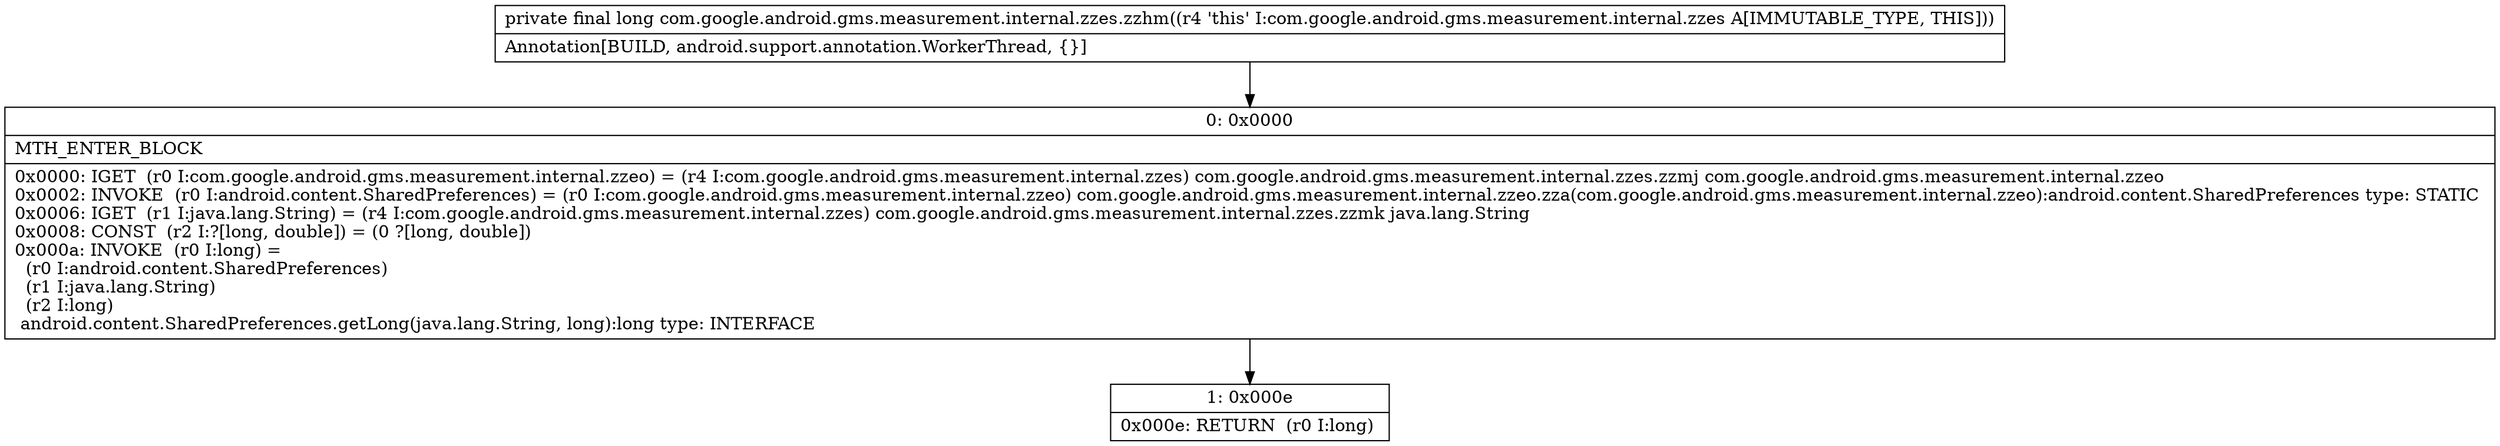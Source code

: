 digraph "CFG forcom.google.android.gms.measurement.internal.zzes.zzhm()J" {
Node_0 [shape=record,label="{0\:\ 0x0000|MTH_ENTER_BLOCK\l|0x0000: IGET  (r0 I:com.google.android.gms.measurement.internal.zzeo) = (r4 I:com.google.android.gms.measurement.internal.zzes) com.google.android.gms.measurement.internal.zzes.zzmj com.google.android.gms.measurement.internal.zzeo \l0x0002: INVOKE  (r0 I:android.content.SharedPreferences) = (r0 I:com.google.android.gms.measurement.internal.zzeo) com.google.android.gms.measurement.internal.zzeo.zza(com.google.android.gms.measurement.internal.zzeo):android.content.SharedPreferences type: STATIC \l0x0006: IGET  (r1 I:java.lang.String) = (r4 I:com.google.android.gms.measurement.internal.zzes) com.google.android.gms.measurement.internal.zzes.zzmk java.lang.String \l0x0008: CONST  (r2 I:?[long, double]) = (0 ?[long, double]) \l0x000a: INVOKE  (r0 I:long) = \l  (r0 I:android.content.SharedPreferences)\l  (r1 I:java.lang.String)\l  (r2 I:long)\l android.content.SharedPreferences.getLong(java.lang.String, long):long type: INTERFACE \l}"];
Node_1 [shape=record,label="{1\:\ 0x000e|0x000e: RETURN  (r0 I:long) \l}"];
MethodNode[shape=record,label="{private final long com.google.android.gms.measurement.internal.zzes.zzhm((r4 'this' I:com.google.android.gms.measurement.internal.zzes A[IMMUTABLE_TYPE, THIS]))  | Annotation[BUILD, android.support.annotation.WorkerThread, \{\}]\l}"];
MethodNode -> Node_0;
Node_0 -> Node_1;
}

